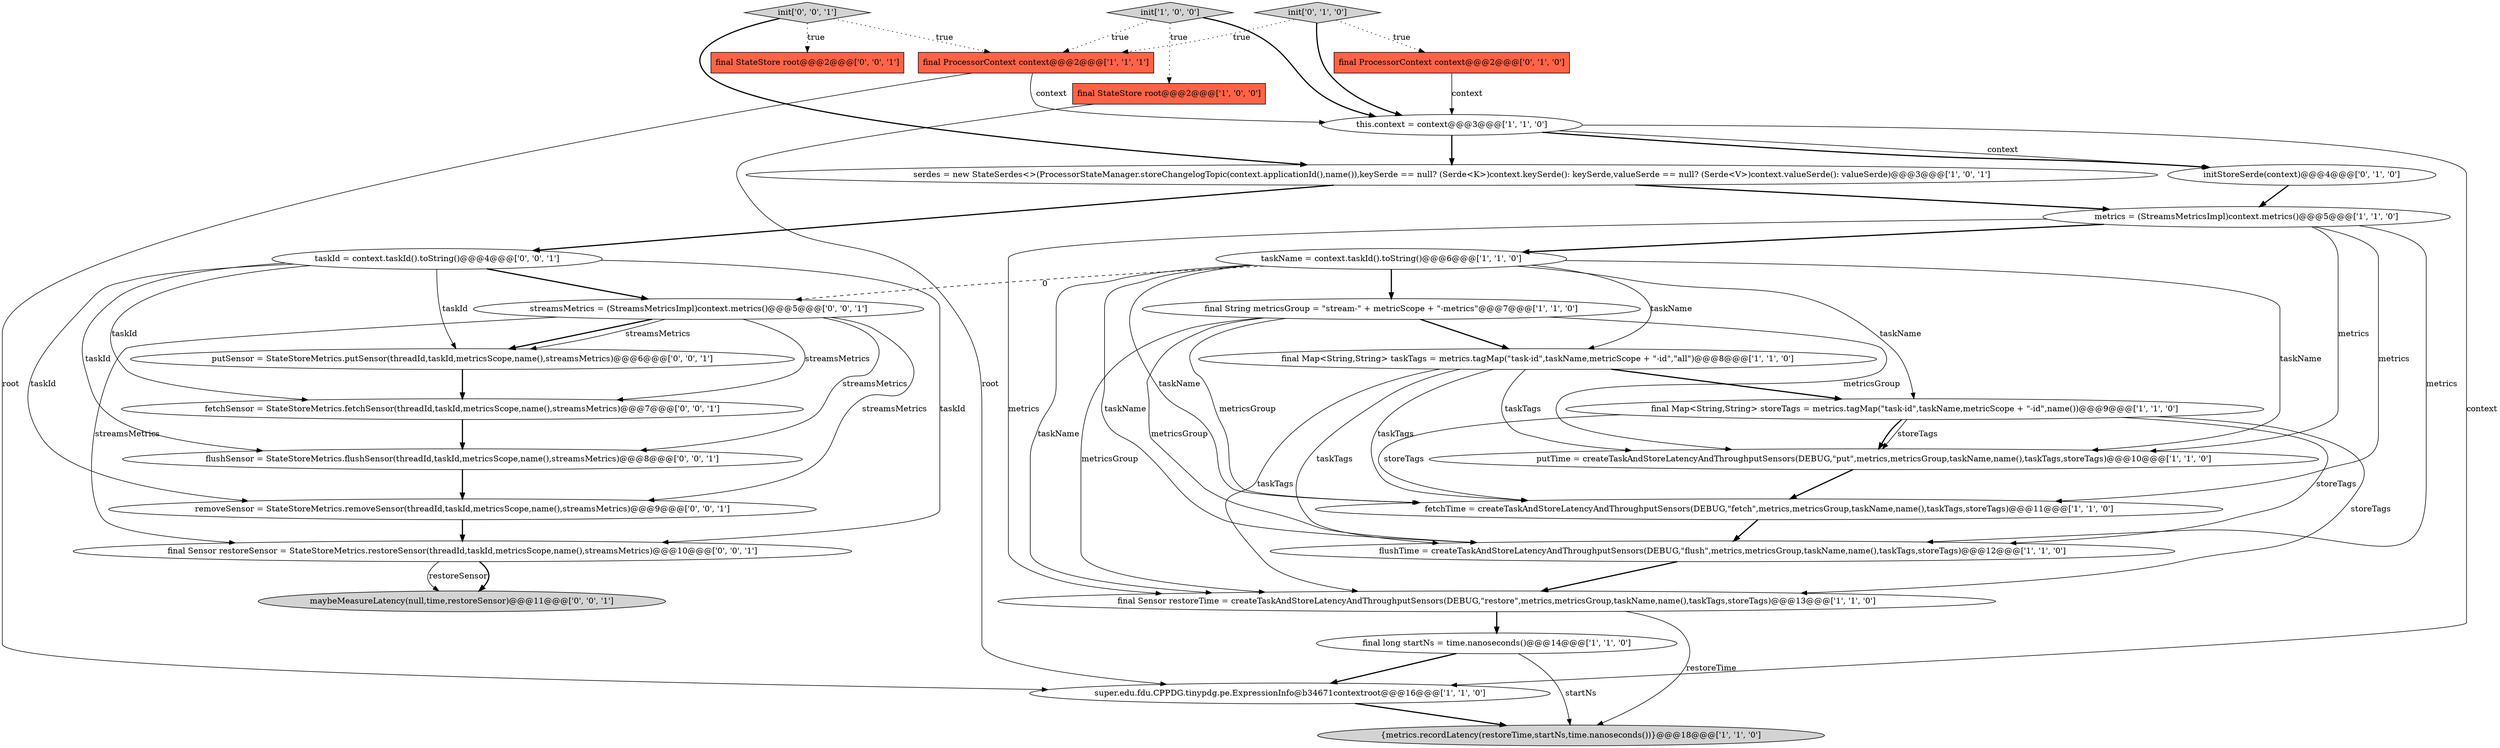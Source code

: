 digraph {
12 [style = filled, label = "{metrics.recordLatency(restoreTime,startNs,time.nanoseconds())}@@@18@@@['1', '1', '0']", fillcolor = lightgray, shape = ellipse image = "AAA0AAABBB1BBB"];
1 [style = filled, label = "final Map<String,String> storeTags = metrics.tagMap(\"task-id\",taskName,metricScope + \"-id\",name())@@@9@@@['1', '1', '0']", fillcolor = white, shape = ellipse image = "AAA0AAABBB1BBB"];
22 [style = filled, label = "flushSensor = StateStoreMetrics.flushSensor(threadId,taskId,metricsScope,name(),streamsMetrics)@@@8@@@['0', '0', '1']", fillcolor = white, shape = ellipse image = "AAA0AAABBB3BBB"];
16 [style = filled, label = "init['1', '0', '0']", fillcolor = lightgray, shape = diamond image = "AAA0AAABBB1BBB"];
6 [style = filled, label = "flushTime = createTaskAndStoreLatencyAndThroughputSensors(DEBUG,\"flush\",metrics,metricsGroup,taskName,name(),taskTags,storeTags)@@@12@@@['1', '1', '0']", fillcolor = white, shape = ellipse image = "AAA0AAABBB1BBB"];
14 [style = filled, label = "final Map<String,String> taskTags = metrics.tagMap(\"task-id\",taskName,metricScope + \"-id\",\"all\")@@@8@@@['1', '1', '0']", fillcolor = white, shape = ellipse image = "AAA0AAABBB1BBB"];
10 [style = filled, label = "final Sensor restoreTime = createTaskAndStoreLatencyAndThroughputSensors(DEBUG,\"restore\",metrics,metricsGroup,taskName,name(),taskTags,storeTags)@@@13@@@['1', '1', '0']", fillcolor = white, shape = ellipse image = "AAA0AAABBB1BBB"];
18 [style = filled, label = "final ProcessorContext context@@@2@@@['0', '1', '0']", fillcolor = tomato, shape = box image = "AAA0AAABBB2BBB"];
27 [style = filled, label = "final Sensor restoreSensor = StateStoreMetrics.restoreSensor(threadId,taskId,metricsScope,name(),streamsMetrics)@@@10@@@['0', '0', '1']", fillcolor = white, shape = ellipse image = "AAA0AAABBB3BBB"];
17 [style = filled, label = "initStoreSerde(context)@@@4@@@['0', '1', '0']", fillcolor = white, shape = ellipse image = "AAA0AAABBB2BBB"];
21 [style = filled, label = "removeSensor = StateStoreMetrics.removeSensor(threadId,taskId,metricsScope,name(),streamsMetrics)@@@9@@@['0', '0', '1']", fillcolor = white, shape = ellipse image = "AAA0AAABBB3BBB"];
24 [style = filled, label = "maybeMeasureLatency(null,time,restoreSensor)@@@11@@@['0', '0', '1']", fillcolor = lightgray, shape = ellipse image = "AAA0AAABBB3BBB"];
19 [style = filled, label = "init['0', '1', '0']", fillcolor = lightgray, shape = diamond image = "AAA0AAABBB2BBB"];
28 [style = filled, label = "putSensor = StateStoreMetrics.putSensor(threadId,taskId,metricsScope,name(),streamsMetrics)@@@6@@@['0', '0', '1']", fillcolor = white, shape = ellipse image = "AAA0AAABBB3BBB"];
8 [style = filled, label = "super.edu.fdu.CPPDG.tinypdg.pe.ExpressionInfo@b34671contextroot@@@16@@@['1', '1', '0']", fillcolor = white, shape = ellipse image = "AAA0AAABBB1BBB"];
9 [style = filled, label = "putTime = createTaskAndStoreLatencyAndThroughputSensors(DEBUG,\"put\",metrics,metricsGroup,taskName,name(),taskTags,storeTags)@@@10@@@['1', '1', '0']", fillcolor = white, shape = ellipse image = "AAA0AAABBB1BBB"];
3 [style = filled, label = "final ProcessorContext context@@@2@@@['1', '1', '1']", fillcolor = tomato, shape = box image = "AAA0AAABBB1BBB"];
4 [style = filled, label = "serdes = new StateSerdes<>(ProcessorStateManager.storeChangelogTopic(context.applicationId(),name()),keySerde == null? (Serde<K>)context.keySerde(): keySerde,valueSerde == null? (Serde<V>)context.valueSerde(): valueSerde)@@@3@@@['1', '0', '1']", fillcolor = white, shape = ellipse image = "AAA0AAABBB1BBB"];
23 [style = filled, label = "fetchSensor = StateStoreMetrics.fetchSensor(threadId,taskId,metricsScope,name(),streamsMetrics)@@@7@@@['0', '0', '1']", fillcolor = white, shape = ellipse image = "AAA0AAABBB3BBB"];
25 [style = filled, label = "streamsMetrics = (StreamsMetricsImpl)context.metrics()@@@5@@@['0', '0', '1']", fillcolor = white, shape = ellipse image = "AAA0AAABBB3BBB"];
5 [style = filled, label = "final String metricsGroup = \"stream-\" + metricScope + \"-metrics\"@@@7@@@['1', '1', '0']", fillcolor = white, shape = ellipse image = "AAA0AAABBB1BBB"];
2 [style = filled, label = "final long startNs = time.nanoseconds()@@@14@@@['1', '1', '0']", fillcolor = white, shape = ellipse image = "AAA0AAABBB1BBB"];
13 [style = filled, label = "taskName = context.taskId().toString()@@@6@@@['1', '1', '0']", fillcolor = white, shape = ellipse image = "AAA0AAABBB1BBB"];
11 [style = filled, label = "fetchTime = createTaskAndStoreLatencyAndThroughputSensors(DEBUG,\"fetch\",metrics,metricsGroup,taskName,name(),taskTags,storeTags)@@@11@@@['1', '1', '0']", fillcolor = white, shape = ellipse image = "AAA0AAABBB1BBB"];
29 [style = filled, label = "init['0', '0', '1']", fillcolor = lightgray, shape = diamond image = "AAA0AAABBB3BBB"];
26 [style = filled, label = "taskId = context.taskId().toString()@@@4@@@['0', '0', '1']", fillcolor = white, shape = ellipse image = "AAA0AAABBB3BBB"];
7 [style = filled, label = "this.context = context@@@3@@@['1', '1', '0']", fillcolor = white, shape = ellipse image = "AAA0AAABBB1BBB"];
0 [style = filled, label = "final StateStore root@@@2@@@['1', '0', '0']", fillcolor = tomato, shape = box image = "AAA0AAABBB1BBB"];
15 [style = filled, label = "metrics = (StreamsMetricsImpl)context.metrics()@@@5@@@['1', '1', '0']", fillcolor = white, shape = ellipse image = "AAA0AAABBB1BBB"];
20 [style = filled, label = "final StateStore root@@@2@@@['0', '0', '1']", fillcolor = tomato, shape = box image = "AAA0AAABBB3BBB"];
5->10 [style = solid, label="metricsGroup"];
25->23 [style = solid, label="streamsMetrics"];
13->9 [style = solid, label="taskName"];
25->21 [style = solid, label="streamsMetrics"];
15->13 [style = bold, label=""];
25->28 [style = bold, label=""];
29->4 [style = bold, label=""];
7->17 [style = bold, label=""];
9->11 [style = bold, label=""];
21->27 [style = bold, label=""];
15->9 [style = solid, label="metrics"];
27->24 [style = solid, label="restoreSensor"];
14->11 [style = solid, label="taskTags"];
7->8 [style = solid, label="context"];
26->27 [style = solid, label="taskId"];
11->6 [style = bold, label=""];
26->25 [style = bold, label=""];
13->11 [style = solid, label="taskName"];
10->12 [style = solid, label="restoreTime"];
3->8 [style = solid, label="root"];
4->15 [style = bold, label=""];
25->22 [style = solid, label="streamsMetrics"];
16->7 [style = bold, label=""];
4->26 [style = bold, label=""];
15->10 [style = solid, label="metrics"];
14->9 [style = solid, label="taskTags"];
22->21 [style = bold, label=""];
19->18 [style = dotted, label="true"];
15->6 [style = solid, label="metrics"];
7->17 [style = solid, label="context"];
26->22 [style = solid, label="taskId"];
25->28 [style = solid, label="streamsMetrics"];
7->4 [style = bold, label=""];
5->14 [style = bold, label=""];
13->25 [style = dashed, label="0"];
29->20 [style = dotted, label="true"];
16->3 [style = dotted, label="true"];
1->10 [style = solid, label="storeTags"];
13->1 [style = solid, label="taskName"];
13->14 [style = solid, label="taskName"];
2->12 [style = solid, label="startNs"];
14->1 [style = bold, label=""];
1->9 [style = bold, label=""];
26->21 [style = solid, label="taskId"];
0->8 [style = solid, label="root"];
5->11 [style = solid, label="metricsGroup"];
26->23 [style = solid, label="taskId"];
5->9 [style = solid, label="metricsGroup"];
23->22 [style = bold, label=""];
16->0 [style = dotted, label="true"];
13->6 [style = solid, label="taskName"];
26->28 [style = solid, label="taskId"];
28->23 [style = bold, label=""];
19->3 [style = dotted, label="true"];
1->6 [style = solid, label="storeTags"];
1->11 [style = solid, label="storeTags"];
13->10 [style = solid, label="taskName"];
6->10 [style = bold, label=""];
17->15 [style = bold, label=""];
14->10 [style = solid, label="taskTags"];
25->27 [style = solid, label="streamsMetrics"];
13->5 [style = bold, label=""];
10->2 [style = bold, label=""];
27->24 [style = bold, label=""];
5->6 [style = solid, label="metricsGroup"];
18->7 [style = solid, label="context"];
3->7 [style = solid, label="context"];
15->11 [style = solid, label="metrics"];
19->7 [style = bold, label=""];
14->6 [style = solid, label="taskTags"];
1->9 [style = solid, label="storeTags"];
8->12 [style = bold, label=""];
29->3 [style = dotted, label="true"];
2->8 [style = bold, label=""];
}
